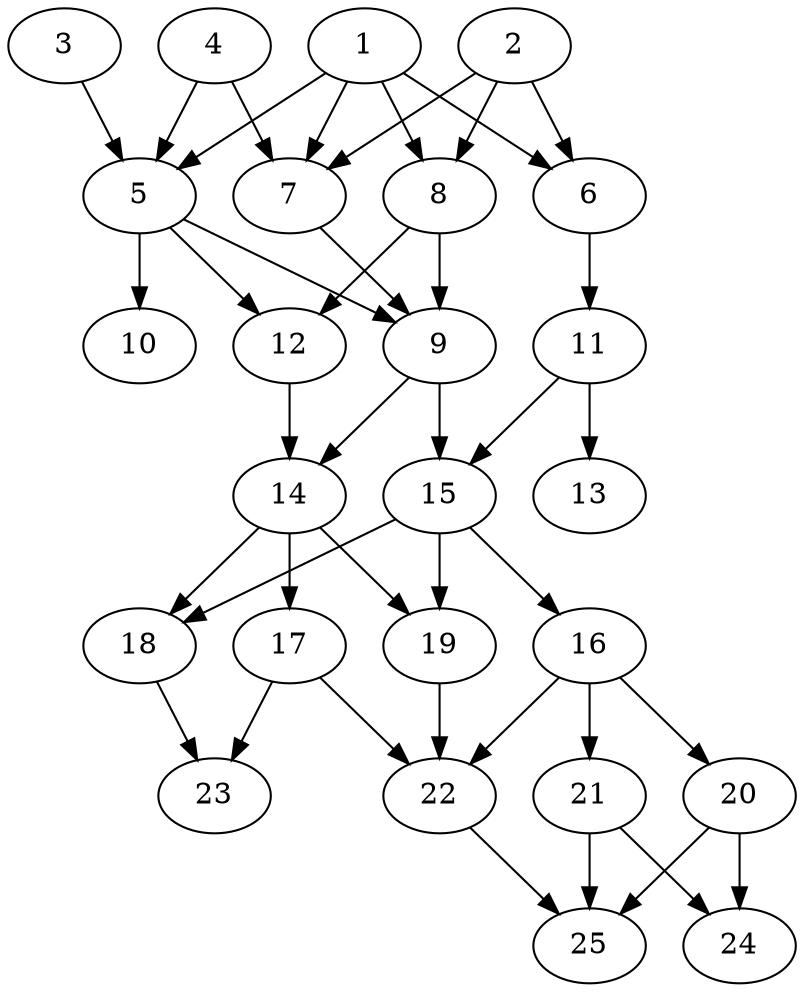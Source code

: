 // DAG automatically generated by daggen at Thu Oct  3 14:00:40 2019
// ./daggen --dot -n 25 --ccr 0.5 --fat 0.5 --regular 0.9 --density 0.6 --mindata 5242880 --maxdata 52428800 
digraph G {
  1 [size="80635904", alpha="0.13", expect_size="40317952"] 
  1 -> 5 [size ="40317952"]
  1 -> 6 [size ="40317952"]
  1 -> 7 [size ="40317952"]
  1 -> 8 [size ="40317952"]
  2 [size="24827904", alpha="0.08", expect_size="12413952"] 
  2 -> 6 [size ="12413952"]
  2 -> 7 [size ="12413952"]
  2 -> 8 [size ="12413952"]
  3 [size="26664960", alpha="0.16", expect_size="13332480"] 
  3 -> 5 [size ="13332480"]
  4 [size="39170048", alpha="0.03", expect_size="19585024"] 
  4 -> 5 [size ="19585024"]
  4 -> 7 [size ="19585024"]
  5 [size="80865280", alpha="0.03", expect_size="40432640"] 
  5 -> 9 [size ="40432640"]
  5 -> 10 [size ="40432640"]
  5 -> 12 [size ="40432640"]
  6 [size="98668544", alpha="0.06", expect_size="49334272"] 
  6 -> 11 [size ="49334272"]
  7 [size="51912704", alpha="0.07", expect_size="25956352"] 
  7 -> 9 [size ="25956352"]
  8 [size="47759360", alpha="0.13", expect_size="23879680"] 
  8 -> 9 [size ="23879680"]
  8 -> 12 [size ="23879680"]
  9 [size="30894080", alpha="0.05", expect_size="15447040"] 
  9 -> 14 [size ="15447040"]
  9 -> 15 [size ="15447040"]
  10 [size="37124096", alpha="0.02", expect_size="18562048"] 
  11 [size="82178048", alpha="0.01", expect_size="41089024"] 
  11 -> 13 [size ="41089024"]
  11 -> 15 [size ="41089024"]
  12 [size="47693824", alpha="0.11", expect_size="23846912"] 
  12 -> 14 [size ="23846912"]
  13 [size="87187456", alpha="0.15", expect_size="43593728"] 
  14 [size="67766272", alpha="0.12", expect_size="33883136"] 
  14 -> 17 [size ="33883136"]
  14 -> 18 [size ="33883136"]
  14 -> 19 [size ="33883136"]
  15 [size="82202624", alpha="0.13", expect_size="41101312"] 
  15 -> 16 [size ="41101312"]
  15 -> 18 [size ="41101312"]
  15 -> 19 [size ="41101312"]
  16 [size="96112640", alpha="0.12", expect_size="48056320"] 
  16 -> 20 [size ="48056320"]
  16 -> 21 [size ="48056320"]
  16 -> 22 [size ="48056320"]
  17 [size="28649472", alpha="0.06", expect_size="14324736"] 
  17 -> 22 [size ="14324736"]
  17 -> 23 [size ="14324736"]
  18 [size="59717632", alpha="0.09", expect_size="29858816"] 
  18 -> 23 [size ="29858816"]
  19 [size="24950784", alpha="0.03", expect_size="12475392"] 
  19 -> 22 [size ="12475392"]
  20 [size="49043456", alpha="0.08", expect_size="24521728"] 
  20 -> 24 [size ="24521728"]
  20 -> 25 [size ="24521728"]
  21 [size="57661440", alpha="0.08", expect_size="28830720"] 
  21 -> 24 [size ="28830720"]
  21 -> 25 [size ="28830720"]
  22 [size="61366272", alpha="0.11", expect_size="30683136"] 
  22 -> 25 [size ="30683136"]
  23 [size="19593216", alpha="0.17", expect_size="9796608"] 
  24 [size="90177536", alpha="0.09", expect_size="45088768"] 
  25 [size="51146752", alpha="0.17", expect_size="25573376"] 
}

